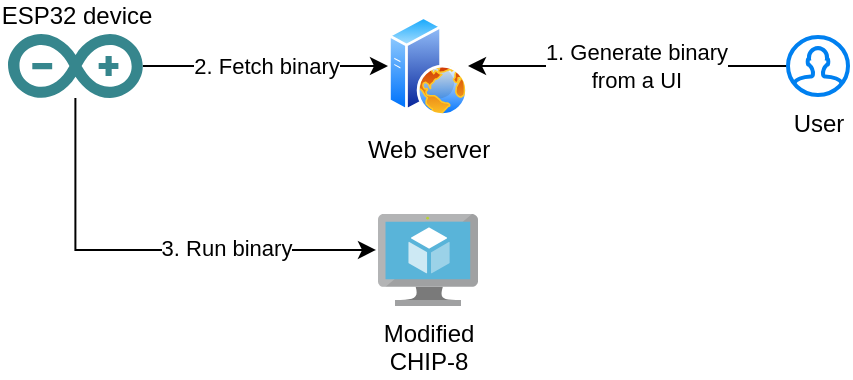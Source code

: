 <mxfile version="16.6.1" type="device"><diagram id="8tZfCdty2pQ6M8gADYAm" name="Page-1"><mxGraphModel dx="868" dy="450" grid="1" gridSize="10" guides="1" tooltips="1" connect="1" arrows="1" fold="1" page="1" pageScale="1" pageWidth="850" pageHeight="1100" math="0" shadow="0"><root><mxCell id="0"/><mxCell id="1" parent="0"/><mxCell id="gHaFKFO_35Bemyi4DZw5-9" value="2. Fetch binary" style="edgeStyle=orthogonalEdgeStyle;rounded=0;orthogonalLoop=1;jettySize=auto;html=1;entryX=0;entryY=0.5;entryDx=0;entryDy=0;" parent="1" source="gHaFKFO_35Bemyi4DZw5-1" target="gHaFKFO_35Bemyi4DZw5-4" edge="1"><mxGeometry relative="1" as="geometry"/></mxCell><mxCell id="gHaFKFO_35Bemyi4DZw5-10" style="edgeStyle=orthogonalEdgeStyle;rounded=0;orthogonalLoop=1;jettySize=auto;html=1;entryX=-0.02;entryY=0.391;entryDx=0;entryDy=0;entryPerimeter=0;" parent="1" source="gHaFKFO_35Bemyi4DZw5-1" target="gHaFKFO_35Bemyi4DZw5-3" edge="1"><mxGeometry relative="1" as="geometry"><Array as="points"><mxPoint x="114" y="188"/></Array></mxGeometry></mxCell><mxCell id="gHaFKFO_35Bemyi4DZw5-11" value="3. Run binary" style="edgeLabel;html=1;align=center;verticalAlign=middle;resizable=0;points=[];" parent="gHaFKFO_35Bemyi4DZw5-10" vertex="1" connectable="0"><mxGeometry x="0.334" y="1" relative="1" as="geometry"><mxPoint as="offset"/></mxGeometry></mxCell><mxCell id="gHaFKFO_35Bemyi4DZw5-1" value="ESP32 device" style="dashed=0;outlineConnect=0;html=1;align=center;labelPosition=center;verticalLabelPosition=top;verticalAlign=bottom;shape=mxgraph.weblogos.arduino;fillColor=#36868D;strokeColor=none;horizontal=1;" parent="1" vertex="1"><mxGeometry x="80" y="80" width="67.4" height="32" as="geometry"/></mxCell><mxCell id="gHaFKFO_35Bemyi4DZw5-3" value="Modified&lt;br&gt;CHIP-8" style="sketch=0;aspect=fixed;html=1;points=[];align=center;image;fontSize=12;image=img/lib/mscae/Virtual_Machine.svg;" parent="1" vertex="1"><mxGeometry x="265" y="170" width="50" height="46" as="geometry"/></mxCell><mxCell id="gHaFKFO_35Bemyi4DZw5-4" value="Web server" style="aspect=fixed;perimeter=ellipsePerimeter;html=1;align=center;shadow=0;dashed=0;spacingTop=3;image;image=img/lib/active_directory/web_server.svg;" parent="1" vertex="1"><mxGeometry x="270" y="71" width="40" height="50" as="geometry"/></mxCell><mxCell id="gHaFKFO_35Bemyi4DZw5-13" style="edgeStyle=orthogonalEdgeStyle;rounded=0;orthogonalLoop=1;jettySize=auto;html=1;entryX=1;entryY=0.5;entryDx=0;entryDy=0;" parent="1" source="gHaFKFO_35Bemyi4DZw5-12" target="gHaFKFO_35Bemyi4DZw5-4" edge="1"><mxGeometry relative="1" as="geometry"/></mxCell><mxCell id="gHaFKFO_35Bemyi4DZw5-14" value="1. Generate binary&lt;br&gt;from a UI" style="edgeLabel;html=1;align=center;verticalAlign=middle;resizable=0;points=[];" parent="gHaFKFO_35Bemyi4DZw5-13" vertex="1" connectable="0"><mxGeometry x="0.252" y="2" relative="1" as="geometry"><mxPoint x="24" y="-2" as="offset"/></mxGeometry></mxCell><mxCell id="gHaFKFO_35Bemyi4DZw5-12" value="User" style="html=1;verticalLabelPosition=bottom;align=center;labelBackgroundColor=#ffffff;verticalAlign=top;strokeWidth=2;strokeColor=#0080F0;shadow=0;dashed=0;shape=mxgraph.ios7.icons.user;" parent="1" vertex="1"><mxGeometry x="470" y="81.5" width="30" height="29" as="geometry"/></mxCell></root></mxGraphModel></diagram></mxfile>